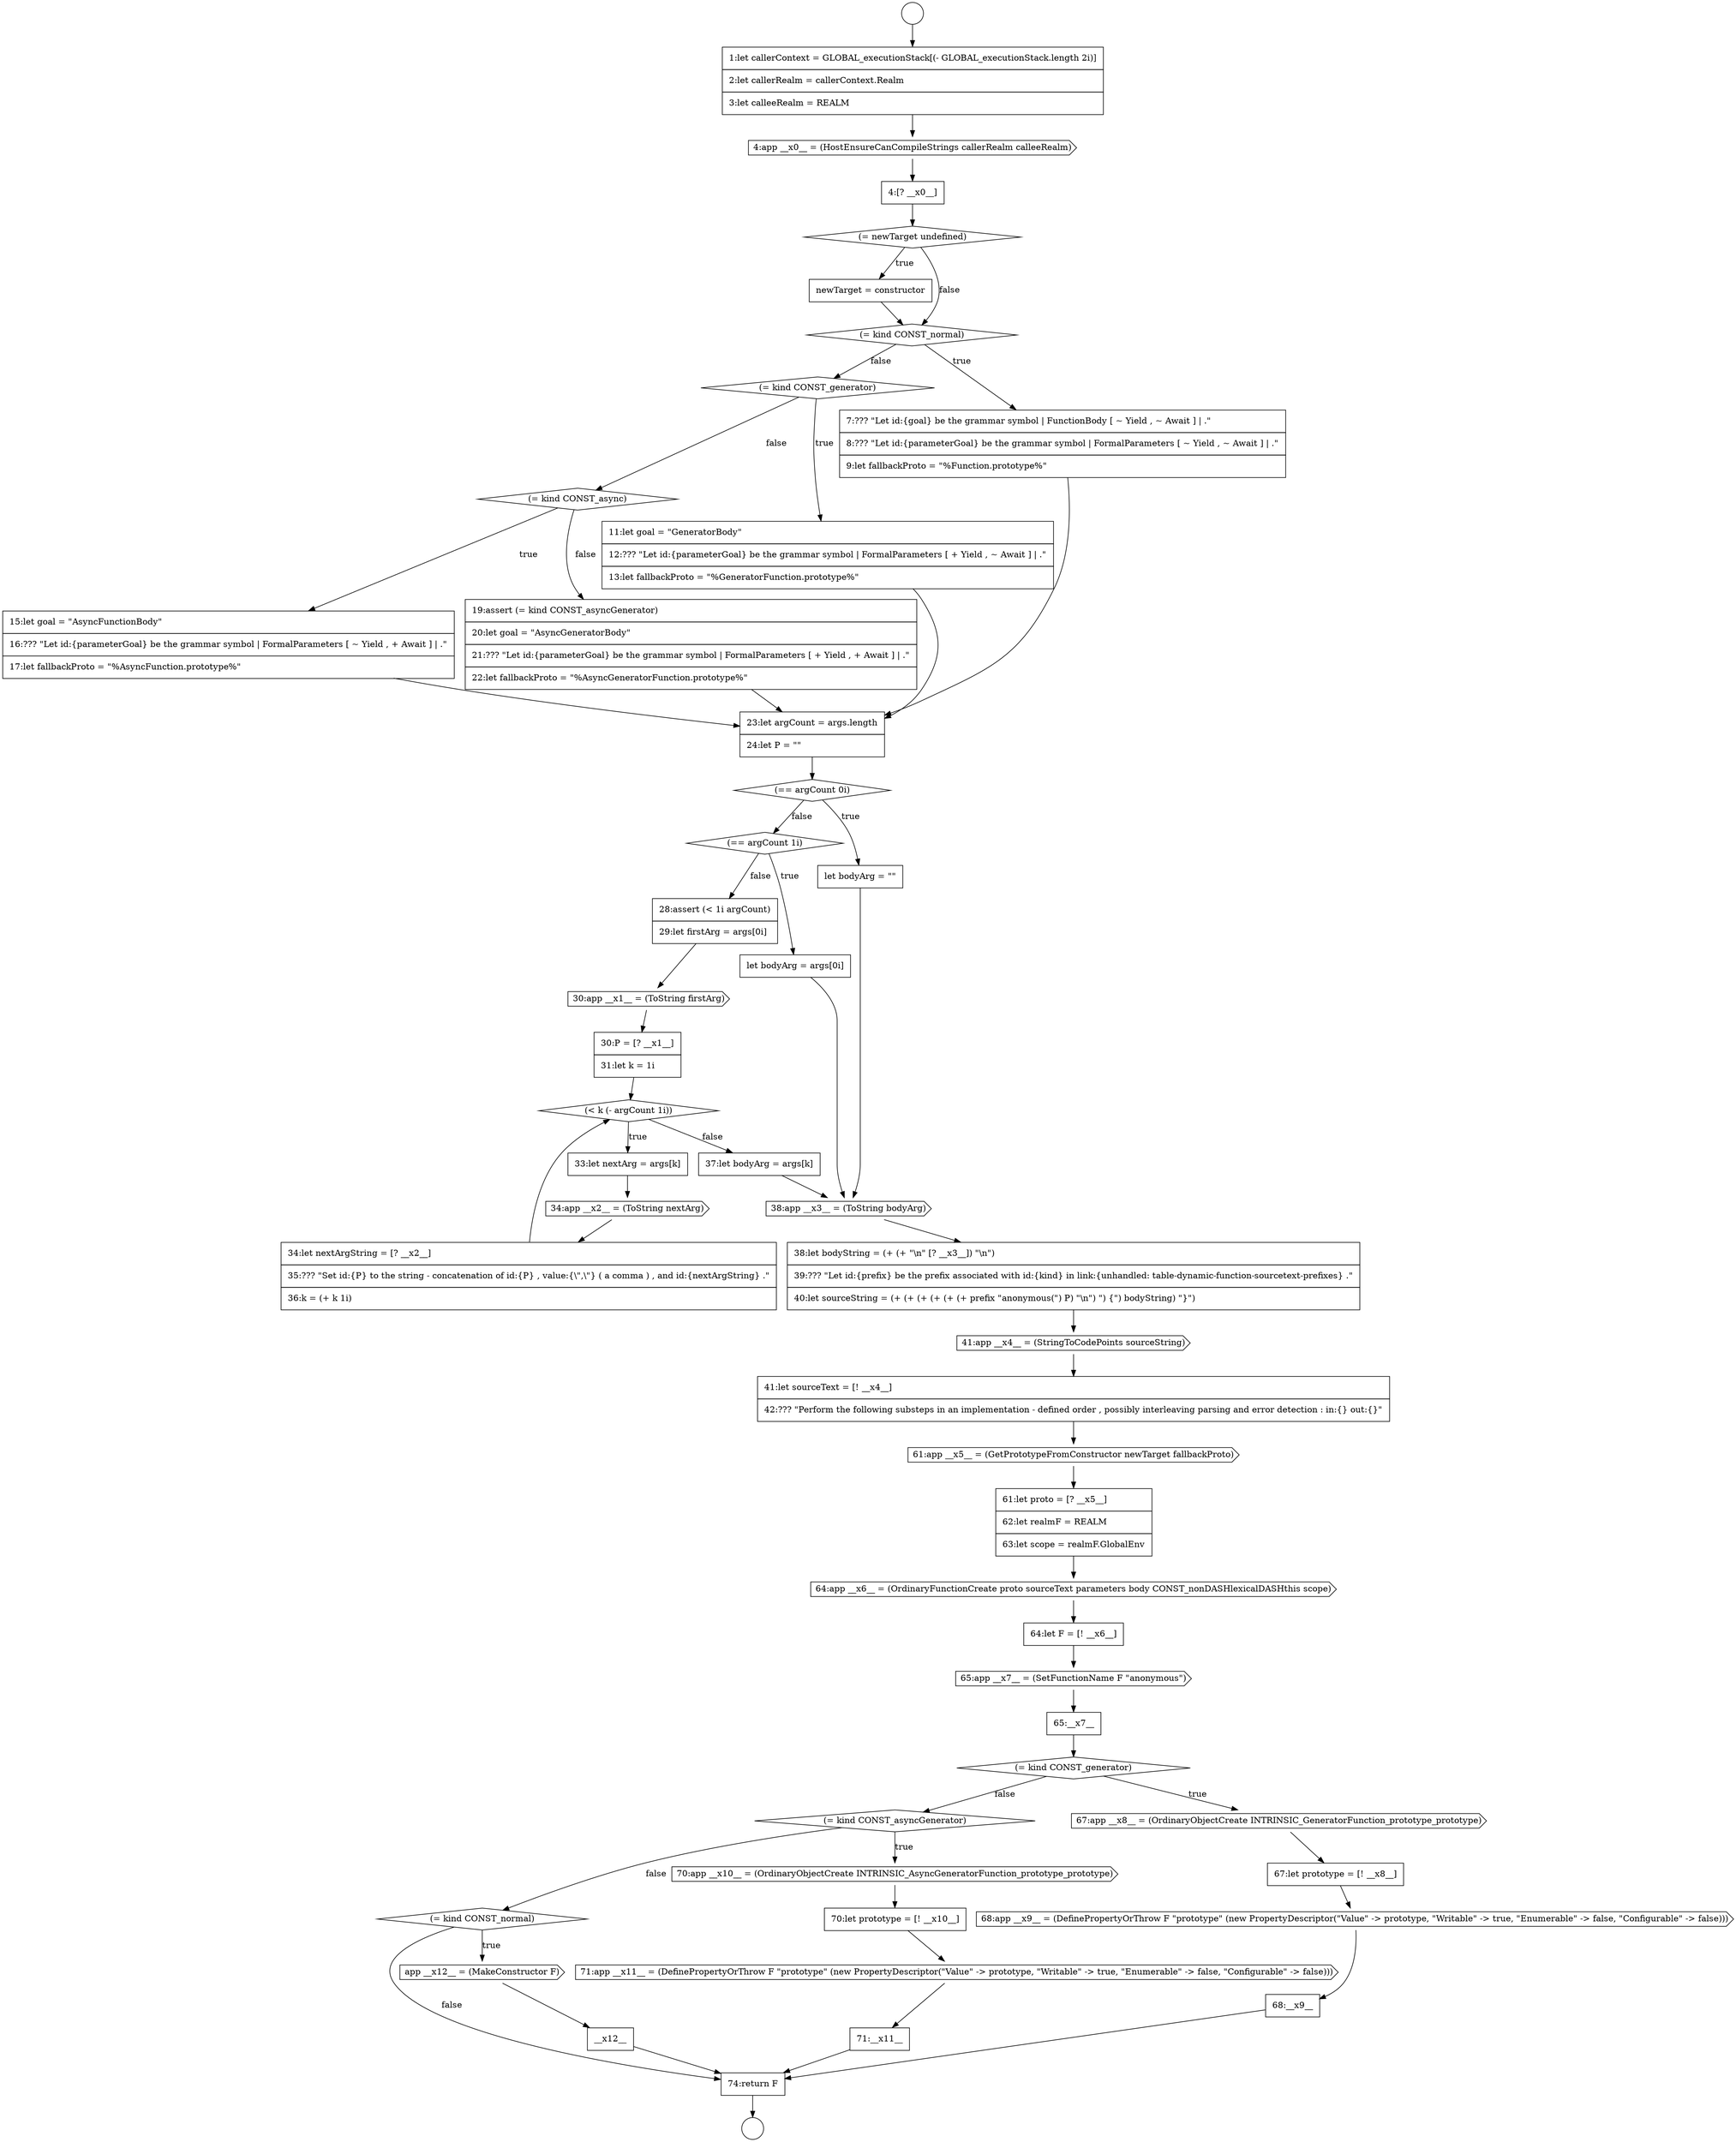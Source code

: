 digraph {
  node0 [shape=circle label=" " color="black" fillcolor="white" style=filled]
  node5 [shape=diamond, label=<<font color="black">(= newTarget undefined)</font>> color="black" fillcolor="white" style=filled]
  node10 [shape=none, margin=0, label=<<font color="black">
    <table border="0" cellborder="1" cellspacing="0" cellpadding="10">
      <tr><td align="left">11:let goal = &quot;GeneratorBody&quot;</td></tr>
      <tr><td align="left">12:??? &quot;Let id:{parameterGoal} be the grammar symbol | FormalParameters [ + Yield , ~ Await ] | .&quot;</td></tr>
      <tr><td align="left">13:let fallbackProto = &quot;%GeneratorFunction.prototype%&quot;</td></tr>
    </table>
  </font>> color="black" fillcolor="white" style=filled]
  node14 [shape=none, margin=0, label=<<font color="black">
    <table border="0" cellborder="1" cellspacing="0" cellpadding="10">
      <tr><td align="left">23:let argCount = args.length</td></tr>
      <tr><td align="left">24:let P = &quot;&quot;</td></tr>
    </table>
  </font>> color="black" fillcolor="white" style=filled]
  node1 [shape=circle label=" " color="black" fillcolor="white" style=filled]
  node6 [shape=none, margin=0, label=<<font color="black">
    <table border="0" cellborder="1" cellspacing="0" cellpadding="10">
      <tr><td align="left">newTarget = constructor</td></tr>
    </table>
  </font>> color="black" fillcolor="white" style=filled]
  node9 [shape=diamond, label=<<font color="black">(= kind CONST_generator)</font>> color="black" fillcolor="white" style=filled]
  node2 [shape=none, margin=0, label=<<font color="black">
    <table border="0" cellborder="1" cellspacing="0" cellpadding="10">
      <tr><td align="left">1:let callerContext = GLOBAL_executionStack[(- GLOBAL_executionStack.length 2i)]</td></tr>
      <tr><td align="left">2:let callerRealm = callerContext.Realm</td></tr>
      <tr><td align="left">3:let calleeRealm = REALM</td></tr>
    </table>
  </font>> color="black" fillcolor="white" style=filled]
  node8 [shape=none, margin=0, label=<<font color="black">
    <table border="0" cellborder="1" cellspacing="0" cellpadding="10">
      <tr><td align="left">7:??? &quot;Let id:{goal} be the grammar symbol | FunctionBody [ ~ Yield , ~ Await ] | .&quot;</td></tr>
      <tr><td align="left">8:??? &quot;Let id:{parameterGoal} be the grammar symbol | FormalParameters [ ~ Yield , ~ Await ] | .&quot;</td></tr>
      <tr><td align="left">9:let fallbackProto = &quot;%Function.prototype%&quot;</td></tr>
    </table>
  </font>> color="black" fillcolor="white" style=filled]
  node4 [shape=none, margin=0, label=<<font color="black">
    <table border="0" cellborder="1" cellspacing="0" cellpadding="10">
      <tr><td align="left">4:[? __x0__]</td></tr>
    </table>
  </font>> color="black" fillcolor="white" style=filled]
  node42 [shape=diamond, label=<<font color="black">(= kind CONST_asyncGenerator)</font>> color="black" fillcolor="white" style=filled]
  node24 [shape=cds, label=<<font color="black">34:app __x2__ = (ToString nextArg)</font>> color="black" fillcolor="white" style=filled]
  node37 [shape=diamond, label=<<font color="black">(= kind CONST_generator)</font>> color="black" fillcolor="white" style=filled]
  node25 [shape=none, margin=0, label=<<font color="black">
    <table border="0" cellborder="1" cellspacing="0" cellpadding="10">
      <tr><td align="left">34:let nextArgString = [? __x2__]</td></tr>
      <tr><td align="left">35:??? &quot;Set id:{P} to the string - concatenation of id:{P} , value:{\&quot;,\&quot;} ( a comma ) , and id:{nextArgString} .&quot;</td></tr>
      <tr><td align="left">36:k = (+ k 1i)</td></tr>
    </table>
  </font>> color="black" fillcolor="white" style=filled]
  node20 [shape=cds, label=<<font color="black">30:app __x1__ = (ToString firstArg)</font>> color="black" fillcolor="white" style=filled]
  node46 [shape=none, margin=0, label=<<font color="black">
    <table border="0" cellborder="1" cellspacing="0" cellpadding="10">
      <tr><td align="left">71:__x11__</td></tr>
    </table>
  </font>> color="black" fillcolor="white" style=filled]
  node29 [shape=cds, label=<<font color="black">41:app __x4__ = (StringToCodePoints sourceString)</font>> color="black" fillcolor="white" style=filled]
  node21 [shape=none, margin=0, label=<<font color="black">
    <table border="0" cellborder="1" cellspacing="0" cellpadding="10">
      <tr><td align="left">30:P = [? __x1__]</td></tr>
      <tr><td align="left">31:let k = 1i</td></tr>
    </table>
  </font>> color="black" fillcolor="white" style=filled]
  node33 [shape=cds, label=<<font color="black">64:app __x6__ = (OrdinaryFunctionCreate proto sourceText parameters body CONST_nonDASHlexicalDASHthis scope)</font>> color="black" fillcolor="white" style=filled]
  node28 [shape=none, margin=0, label=<<font color="black">
    <table border="0" cellborder="1" cellspacing="0" cellpadding="10">
      <tr><td align="left">38:let bodyString = (+ (+ &quot;\n&quot; [? __x3__]) &quot;\n&quot;)</td></tr>
      <tr><td align="left">39:??? &quot;Let id:{prefix} be the prefix associated with id:{kind} in link:{unhandled: table-dynamic-function-sourcetext-prefixes} .&quot;</td></tr>
      <tr><td align="left">40:let sourceString = (+ (+ (+ (+ (+ (+ prefix &quot;anonymous(&quot;) P) &quot;\n&quot;) &quot;) {&quot;) bodyString) &quot;}&quot;)</td></tr>
    </table>
  </font>> color="black" fillcolor="white" style=filled]
  node38 [shape=cds, label=<<font color="black">67:app __x8__ = (OrdinaryObjectCreate INTRINSIC_GeneratorFunction_prototype_prototype)</font>> color="black" fillcolor="white" style=filled]
  node13 [shape=none, margin=0, label=<<font color="black">
    <table border="0" cellborder="1" cellspacing="0" cellpadding="10">
      <tr><td align="left">19:assert (= kind CONST_asyncGenerator)</td></tr>
      <tr><td align="left">20:let goal = &quot;AsyncGeneratorBody&quot;</td></tr>
      <tr><td align="left">21:??? &quot;Let id:{parameterGoal} be the grammar symbol | FormalParameters [ + Yield , + Await ] | .&quot;</td></tr>
      <tr><td align="left">22:let fallbackProto = &quot;%AsyncGeneratorFunction.prototype%&quot;</td></tr>
    </table>
  </font>> color="black" fillcolor="white" style=filled]
  node41 [shape=none, margin=0, label=<<font color="black">
    <table border="0" cellborder="1" cellspacing="0" cellpadding="10">
      <tr><td align="left">68:__x9__</td></tr>
    </table>
  </font>> color="black" fillcolor="white" style=filled]
  node45 [shape=cds, label=<<font color="black">71:app __x11__ = (DefinePropertyOrThrow F &quot;prototype&quot; (new PropertyDescriptor(&quot;Value&quot; -&gt; prototype, &quot;Writable&quot; -&gt; true, &quot;Enumerable&quot; -&gt; false, &quot;Configurable&quot; -&gt; false)))</font>> color="black" fillcolor="white" style=filled]
  node17 [shape=diamond, label=<<font color="black">(== argCount 1i)</font>> color="black" fillcolor="white" style=filled]
  node32 [shape=none, margin=0, label=<<font color="black">
    <table border="0" cellborder="1" cellspacing="0" cellpadding="10">
      <tr><td align="left">61:let proto = [? __x5__]</td></tr>
      <tr><td align="left">62:let realmF = REALM</td></tr>
      <tr><td align="left">63:let scope = realmF.GlobalEnv</td></tr>
    </table>
  </font>> color="black" fillcolor="white" style=filled]
  node34 [shape=none, margin=0, label=<<font color="black">
    <table border="0" cellborder="1" cellspacing="0" cellpadding="10">
      <tr><td align="left">64:let F = [! __x6__]</td></tr>
    </table>
  </font>> color="black" fillcolor="white" style=filled]
  node22 [shape=diamond, label=<<font color="black">(&lt; k (- argCount 1i))</font>> color="black" fillcolor="white" style=filled]
  node44 [shape=none, margin=0, label=<<font color="black">
    <table border="0" cellborder="1" cellspacing="0" cellpadding="10">
      <tr><td align="left">70:let prototype = [! __x10__]</td></tr>
    </table>
  </font>> color="black" fillcolor="white" style=filled]
  node27 [shape=cds, label=<<font color="black">38:app __x3__ = (ToString bodyArg)</font>> color="black" fillcolor="white" style=filled]
  node12 [shape=none, margin=0, label=<<font color="black">
    <table border="0" cellborder="1" cellspacing="0" cellpadding="10">
      <tr><td align="left">15:let goal = &quot;AsyncFunctionBody&quot;</td></tr>
      <tr><td align="left">16:??? &quot;Let id:{parameterGoal} be the grammar symbol | FormalParameters [ ~ Yield , + Await ] | .&quot;</td></tr>
      <tr><td align="left">17:let fallbackProto = &quot;%AsyncFunction.prototype%&quot;</td></tr>
    </table>
  </font>> color="black" fillcolor="white" style=filled]
  node49 [shape=none, margin=0, label=<<font color="black">
    <table border="0" cellborder="1" cellspacing="0" cellpadding="10">
      <tr><td align="left">__x12__</td></tr>
    </table>
  </font>> color="black" fillcolor="white" style=filled]
  node7 [shape=diamond, label=<<font color="black">(= kind CONST_normal)</font>> color="black" fillcolor="white" style=filled]
  node39 [shape=none, margin=0, label=<<font color="black">
    <table border="0" cellborder="1" cellspacing="0" cellpadding="10">
      <tr><td align="left">67:let prototype = [! __x8__]</td></tr>
    </table>
  </font>> color="black" fillcolor="white" style=filled]
  node3 [shape=cds, label=<<font color="black">4:app __x0__ = (HostEnsureCanCompileStrings callerRealm calleeRealm)</font>> color="black" fillcolor="white" style=filled]
  node35 [shape=cds, label=<<font color="black">65:app __x7__ = (SetFunctionName F &quot;anonymous&quot;)</font>> color="black" fillcolor="white" style=filled]
  node48 [shape=cds, label=<<font color="black">app __x12__ = (MakeConstructor F)</font>> color="black" fillcolor="white" style=filled]
  node18 [shape=none, margin=0, label=<<font color="black">
    <table border="0" cellborder="1" cellspacing="0" cellpadding="10">
      <tr><td align="left">let bodyArg = args[0i]</td></tr>
    </table>
  </font>> color="black" fillcolor="white" style=filled]
  node50 [shape=none, margin=0, label=<<font color="black">
    <table border="0" cellborder="1" cellspacing="0" cellpadding="10">
      <tr><td align="left">74:return F</td></tr>
    </table>
  </font>> color="black" fillcolor="white" style=filled]
  node16 [shape=none, margin=0, label=<<font color="black">
    <table border="0" cellborder="1" cellspacing="0" cellpadding="10">
      <tr><td align="left">let bodyArg = &quot;&quot;</td></tr>
    </table>
  </font>> color="black" fillcolor="white" style=filled]
  node31 [shape=cds, label=<<font color="black">61:app __x5__ = (GetPrototypeFromConstructor newTarget fallbackProto)</font>> color="black" fillcolor="white" style=filled]
  node11 [shape=diamond, label=<<font color="black">(= kind CONST_async)</font>> color="black" fillcolor="white" style=filled]
  node43 [shape=cds, label=<<font color="black">70:app __x10__ = (OrdinaryObjectCreate INTRINSIC_AsyncGeneratorFunction_prototype_prototype)</font>> color="black" fillcolor="white" style=filled]
  node40 [shape=cds, label=<<font color="black">68:app __x9__ = (DefinePropertyOrThrow F &quot;prototype&quot; (new PropertyDescriptor(&quot;Value&quot; -&gt; prototype, &quot;Writable&quot; -&gt; true, &quot;Enumerable&quot; -&gt; false, &quot;Configurable&quot; -&gt; false)))</font>> color="black" fillcolor="white" style=filled]
  node26 [shape=none, margin=0, label=<<font color="black">
    <table border="0" cellborder="1" cellspacing="0" cellpadding="10">
      <tr><td align="left">37:let bodyArg = args[k]</td></tr>
    </table>
  </font>> color="black" fillcolor="white" style=filled]
  node23 [shape=none, margin=0, label=<<font color="black">
    <table border="0" cellborder="1" cellspacing="0" cellpadding="10">
      <tr><td align="left">33:let nextArg = args[k]</td></tr>
    </table>
  </font>> color="black" fillcolor="white" style=filled]
  node36 [shape=none, margin=0, label=<<font color="black">
    <table border="0" cellborder="1" cellspacing="0" cellpadding="10">
      <tr><td align="left">65:__x7__</td></tr>
    </table>
  </font>> color="black" fillcolor="white" style=filled]
  node30 [shape=none, margin=0, label=<<font color="black">
    <table border="0" cellborder="1" cellspacing="0" cellpadding="10">
      <tr><td align="left">41:let sourceText = [! __x4__]</td></tr>
      <tr><td align="left">42:??? &quot;Perform the following substeps in an implementation - defined order , possibly interleaving parsing and error detection : in:{} out:{}&quot;</td></tr>
    </table>
  </font>> color="black" fillcolor="white" style=filled]
  node19 [shape=none, margin=0, label=<<font color="black">
    <table border="0" cellborder="1" cellspacing="0" cellpadding="10">
      <tr><td align="left">28:assert (&lt; 1i argCount)</td></tr>
      <tr><td align="left">29:let firstArg = args[0i]</td></tr>
    </table>
  </font>> color="black" fillcolor="white" style=filled]
  node47 [shape=diamond, label=<<font color="black">(= kind CONST_normal)</font>> color="black" fillcolor="white" style=filled]
  node15 [shape=diamond, label=<<font color="black">(== argCount 0i)</font>> color="black" fillcolor="white" style=filled]
  node3 -> node4 [ color="black"]
  node21 -> node22 [ color="black"]
  node49 -> node50 [ color="black"]
  node32 -> node33 [ color="black"]
  node28 -> node29 [ color="black"]
  node29 -> node30 [ color="black"]
  node39 -> node40 [ color="black"]
  node18 -> node27 [ color="black"]
  node34 -> node35 [ color="black"]
  node25 -> node22 [ color="black"]
  node2 -> node3 [ color="black"]
  node11 -> node12 [label=<<font color="black">true</font>> color="black"]
  node11 -> node13 [label=<<font color="black">false</font>> color="black"]
  node9 -> node10 [label=<<font color="black">true</font>> color="black"]
  node9 -> node11 [label=<<font color="black">false</font>> color="black"]
  node41 -> node50 [ color="black"]
  node7 -> node8 [label=<<font color="black">true</font>> color="black"]
  node7 -> node9 [label=<<font color="black">false</font>> color="black"]
  node19 -> node20 [ color="black"]
  node13 -> node14 [ color="black"]
  node35 -> node36 [ color="black"]
  node45 -> node46 [ color="black"]
  node0 -> node2 [ color="black"]
  node47 -> node48 [label=<<font color="black">true</font>> color="black"]
  node47 -> node50 [label=<<font color="black">false</font>> color="black"]
  node36 -> node37 [ color="black"]
  node6 -> node7 [ color="black"]
  node15 -> node16 [label=<<font color="black">true</font>> color="black"]
  node15 -> node17 [label=<<font color="black">false</font>> color="black"]
  node43 -> node44 [ color="black"]
  node16 -> node27 [ color="black"]
  node44 -> node45 [ color="black"]
  node46 -> node50 [ color="black"]
  node27 -> node28 [ color="black"]
  node37 -> node38 [label=<<font color="black">true</font>> color="black"]
  node37 -> node42 [label=<<font color="black">false</font>> color="black"]
  node23 -> node24 [ color="black"]
  node14 -> node15 [ color="black"]
  node31 -> node32 [ color="black"]
  node40 -> node41 [ color="black"]
  node30 -> node31 [ color="black"]
  node26 -> node27 [ color="black"]
  node8 -> node14 [ color="black"]
  node10 -> node14 [ color="black"]
  node4 -> node5 [ color="black"]
  node20 -> node21 [ color="black"]
  node24 -> node25 [ color="black"]
  node5 -> node6 [label=<<font color="black">true</font>> color="black"]
  node5 -> node7 [label=<<font color="black">false</font>> color="black"]
  node22 -> node23 [label=<<font color="black">true</font>> color="black"]
  node22 -> node26 [label=<<font color="black">false</font>> color="black"]
  node42 -> node43 [label=<<font color="black">true</font>> color="black"]
  node42 -> node47 [label=<<font color="black">false</font>> color="black"]
  node48 -> node49 [ color="black"]
  node12 -> node14 [ color="black"]
  node38 -> node39 [ color="black"]
  node50 -> node1 [ color="black"]
  node33 -> node34 [ color="black"]
  node17 -> node18 [label=<<font color="black">true</font>> color="black"]
  node17 -> node19 [label=<<font color="black">false</font>> color="black"]
}
